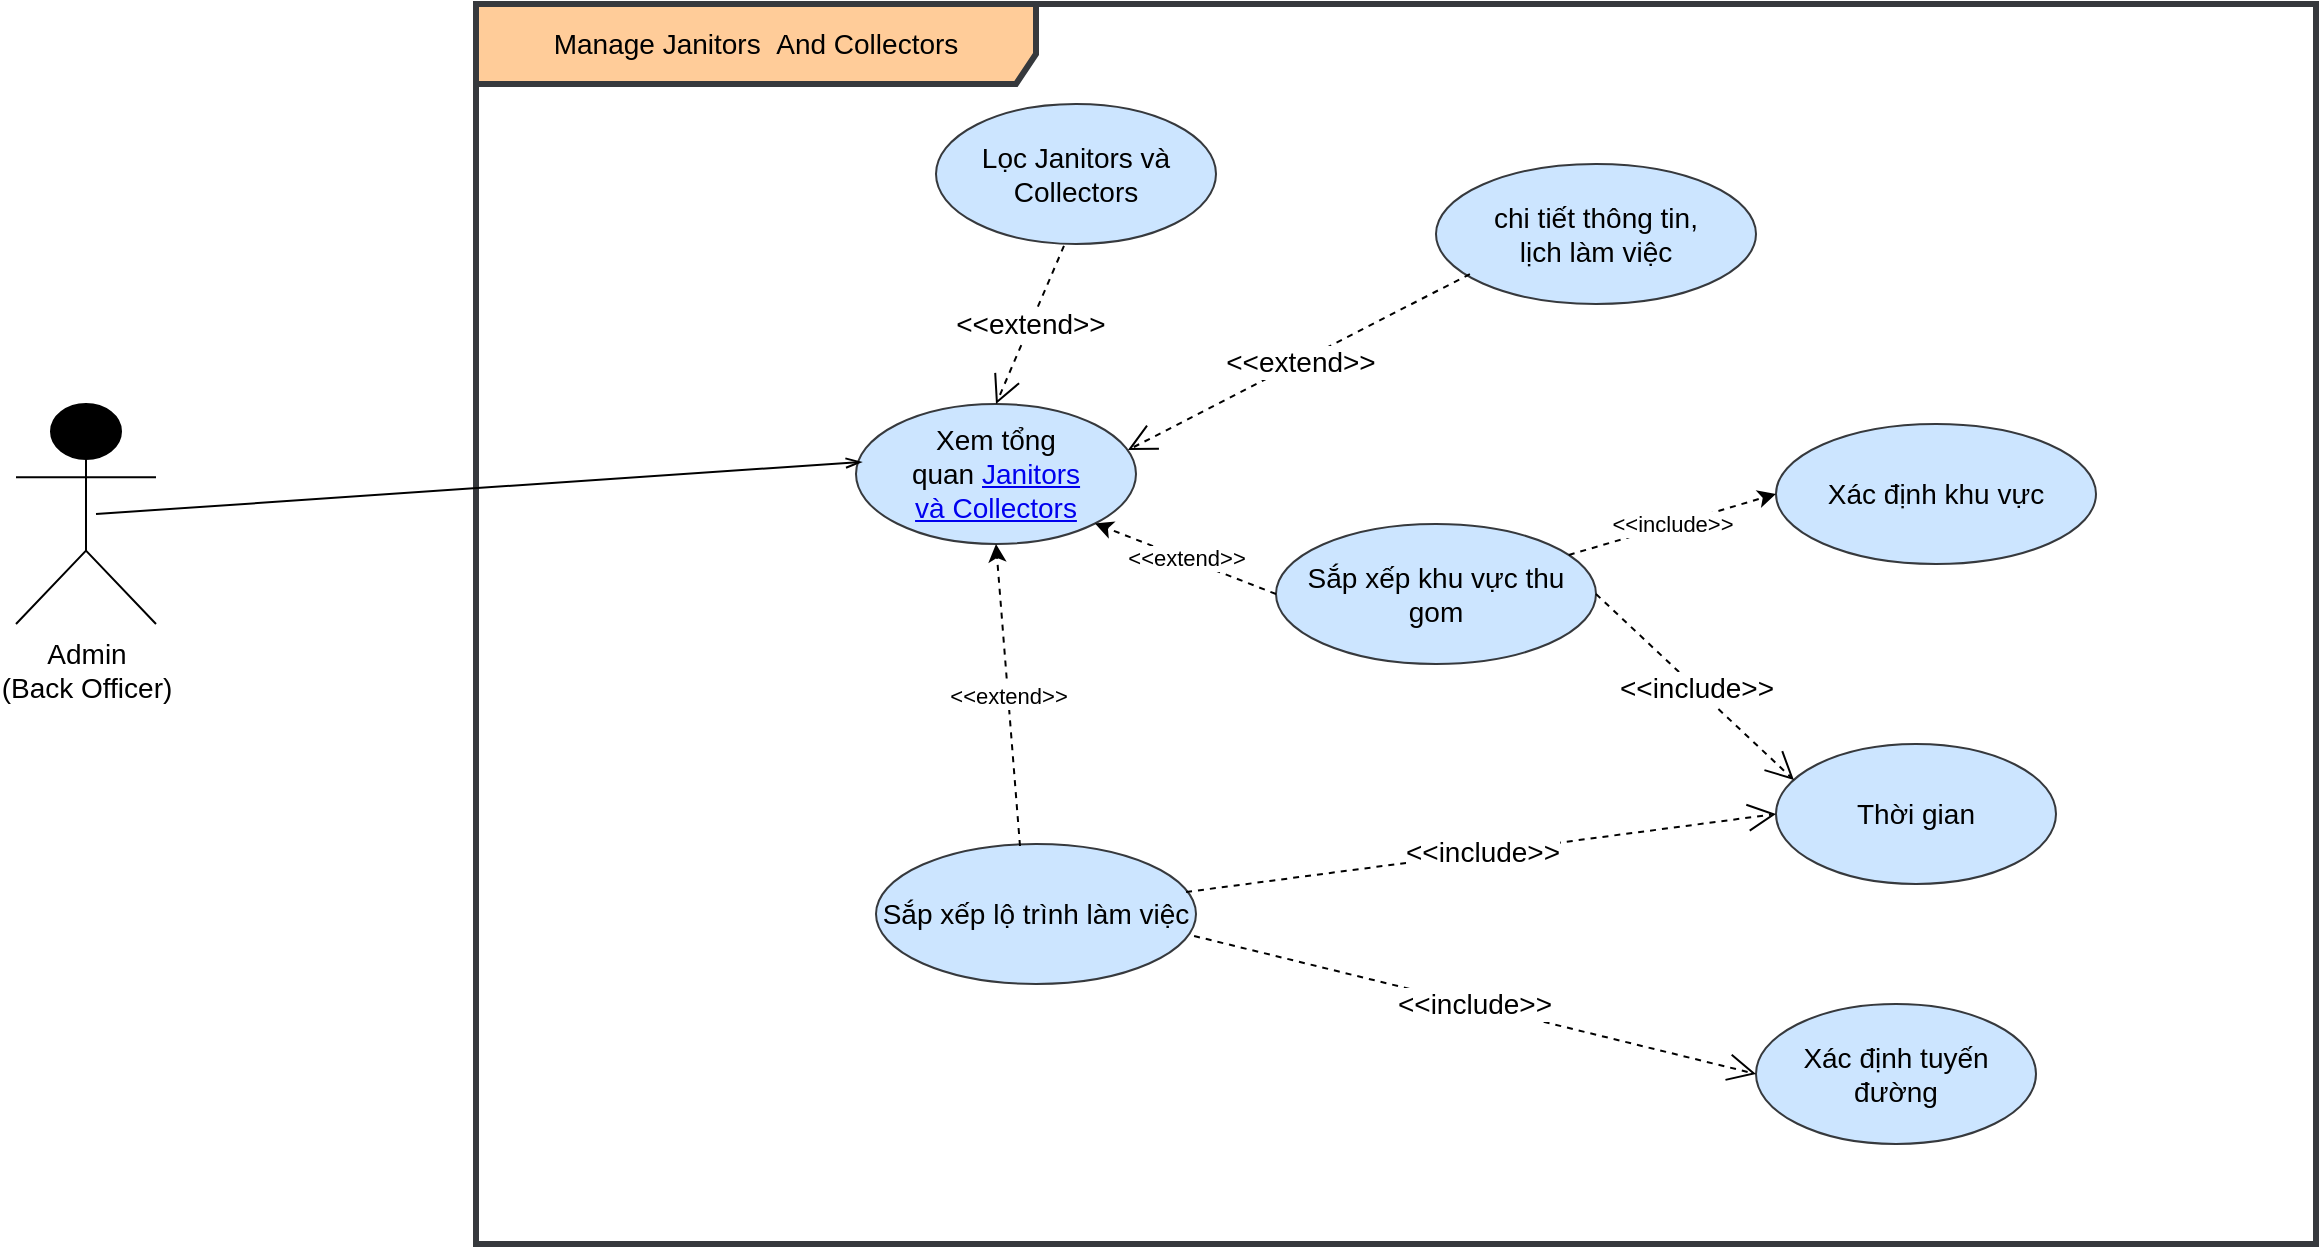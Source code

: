 <mxfile version="20.3.6" type="device"><diagram id="GnzRtK2g57-_hA0YiGj8" name="Page-1"><mxGraphModel dx="2912" dy="1065" grid="1" gridSize="10" guides="1" tooltips="1" connect="1" arrows="1" fold="1" page="1" pageScale="1" pageWidth="850" pageHeight="1100" math="0" shadow="0"><root><mxCell id="0"/><mxCell id="1" parent="0"/><mxCell id="X_tmMsr3wwNKuKBV7P9i-1" value="&lt;font style=&quot;font-size: 14px;&quot;&gt;Admin &lt;br&gt;(&lt;span style=&quot;font-family: Arial, sans-serif;&quot;&gt;Back Officer&lt;/span&gt;)&lt;/font&gt;" style="shape=umlActor;verticalLabelPosition=bottom;verticalAlign=top;html=1;fillColor=#000000;" parent="1" vertex="1"><mxGeometry x="-270" y="310" width="70" height="110" as="geometry"/></mxCell><mxCell id="X_tmMsr3wwNKuKBV7P9i-2" value="Manage&amp;nbsp;&lt;span&gt;Janitors&amp;nbsp;&amp;nbsp;And Collectors&lt;/span&gt;" style="shape=umlFrame;whiteSpace=wrap;html=1;fontSize=14;width=280;height=40;fillColor=#ffcc99;strokeColor=#36393d;strokeWidth=3;gradientColor=none;swimlaneFillColor=default;" parent="1" vertex="1"><mxGeometry x="-40" y="110" width="920" height="620" as="geometry"/></mxCell><mxCell id="X_tmMsr3wwNKuKBV7P9i-3" value="chi tiết thông tin, &lt;br&gt;lịch làm việc" style="ellipse;whiteSpace=wrap;html=1;fontSize=14;fillColor=#cce5ff;strokeColor=#36393d;" parent="1" vertex="1"><mxGeometry x="440" y="190" width="160" height="70" as="geometry"/></mxCell><mxCell id="X_tmMsr3wwNKuKBV7P9i-5" value="Sắp xếp lộ trình làm việc" style="ellipse;whiteSpace=wrap;html=1;fontSize=14;fillColor=#cce5ff;strokeColor=#36393d;" parent="1" vertex="1"><mxGeometry x="160" y="530" width="160" height="70" as="geometry"/></mxCell><mxCell id="X_tmMsr3wwNKuKBV7P9i-10" value="Thời gian" style="ellipse;whiteSpace=wrap;html=1;fontSize=14;fillColor=#cce5ff;strokeColor=#36393d;" parent="1" vertex="1"><mxGeometry x="610" y="480" width="140" height="70" as="geometry"/></mxCell><mxCell id="X_tmMsr3wwNKuKBV7P9i-11" value="Xác định tuyến đường" style="ellipse;whiteSpace=wrap;html=1;fontSize=14;fillColor=#cce5ff;strokeColor=#36393d;" parent="1" vertex="1"><mxGeometry x="600" y="610" width="140" height="70" as="geometry"/></mxCell><mxCell id="X_tmMsr3wwNKuKBV7P9i-18" value="&amp;lt;&amp;lt;include&amp;gt;&amp;gt;" style="endArrow=open;endSize=12;dashed=1;html=1;rounded=0;fontSize=14;entryX=0;entryY=0.5;entryDx=0;entryDy=0;exitX=0.994;exitY=0.657;exitDx=0;exitDy=0;exitPerimeter=0;" parent="1" source="X_tmMsr3wwNKuKBV7P9i-5" target="X_tmMsr3wwNKuKBV7P9i-11" edge="1"><mxGeometry width="160" relative="1" as="geometry"><mxPoint x="600" y="375" as="sourcePoint"/><mxPoint x="770" y="330" as="targetPoint"/></mxGeometry></mxCell><mxCell id="X_tmMsr3wwNKuKBV7P9i-19" value="&amp;lt;&amp;lt;include&amp;gt;&amp;gt;" style="endArrow=open;endSize=12;dashed=1;html=1;rounded=0;fontSize=14;entryX=0;entryY=0.5;entryDx=0;entryDy=0;exitX=0.969;exitY=0.343;exitDx=0;exitDy=0;exitPerimeter=0;" parent="1" source="X_tmMsr3wwNKuKBV7P9i-5" target="X_tmMsr3wwNKuKBV7P9i-10" edge="1"><mxGeometry width="160" relative="1" as="geometry"><mxPoint x="610" y="625" as="sourcePoint"/><mxPoint x="780" y="565" as="targetPoint"/></mxGeometry></mxCell><mxCell id="X_tmMsr3wwNKuKBV7P9i-24" value="&amp;lt;&amp;lt;extend&amp;gt;&amp;gt;" style="endArrow=open;endSize=12;dashed=1;html=1;rounded=0;fontSize=14;exitX=0.106;exitY=0.786;exitDx=0;exitDy=0;entryX=0.971;entryY=0.329;entryDx=0;entryDy=0;entryPerimeter=0;exitPerimeter=0;" parent="1" source="X_tmMsr3wwNKuKBV7P9i-3" target="X_tmMsr3wwNKuKBV7P9i-28" edge="1"><mxGeometry width="160" relative="1" as="geometry"><mxPoint x="610" y="179.97" as="sourcePoint"/><mxPoint x="350" y="380" as="targetPoint"/></mxGeometry></mxCell><mxCell id="X_tmMsr3wwNKuKBV7P9i-28" value="Xem tổng quan&amp;nbsp;&lt;a name=&quot;OLE_LINK27&quot;&gt;&lt;span&gt;Janitors&lt;br&gt;và Collectors&lt;/span&gt;&lt;/a&gt;" style="ellipse;whiteSpace=wrap;html=1;fontSize=14;fillColor=#cce5ff;strokeColor=#36393d;" parent="1" vertex="1"><mxGeometry x="150" y="310" width="140" height="70" as="geometry"/></mxCell><mxCell id="X_tmMsr3wwNKuKBV7P9i-31" value="" style="endArrow=openThin;endFill=0;html=1;rounded=0;fontSize=14;entryX=0.021;entryY=0.414;entryDx=0;entryDy=0;entryPerimeter=0;" parent="1" target="X_tmMsr3wwNKuKBV7P9i-28" edge="1"><mxGeometry width="160" relative="1" as="geometry"><mxPoint x="-230" y="365" as="sourcePoint"/><mxPoint x="320" y="390" as="targetPoint"/></mxGeometry></mxCell><mxCell id="X_tmMsr3wwNKuKBV7P9i-32" value="Lọc Janitors và Collectors" style="ellipse;whiteSpace=wrap;html=1;fontSize=14;fillColor=#cce5ff;strokeColor=#36393d;" parent="1" vertex="1"><mxGeometry x="190" y="160" width="140" height="70" as="geometry"/></mxCell><mxCell id="X_tmMsr3wwNKuKBV7P9i-34" value="&amp;lt;&amp;lt;extend&amp;gt;&amp;gt;" style="endArrow=open;endSize=12;dashed=1;html=1;rounded=0;fontSize=14;entryX=0.5;entryY=0;entryDx=0;entryDy=0;exitX=0.457;exitY=1.014;exitDx=0;exitDy=0;exitPerimeter=0;" parent="1" source="X_tmMsr3wwNKuKBV7P9i-32" target="X_tmMsr3wwNKuKBV7P9i-28" edge="1"><mxGeometry width="160" relative="1" as="geometry"><mxPoint x="284.476" y="209.891" as="sourcePoint"/><mxPoint x="260.04" y="360.01" as="targetPoint"/></mxGeometry></mxCell><mxCell id="CGY3jeuyN8TohG19Bz1T-2" value="&amp;lt;&amp;lt;extend&amp;gt;&amp;gt;" style="endArrow=classic;html=1;rounded=0;exitX=0.45;exitY=0.014;exitDx=0;exitDy=0;exitPerimeter=0;entryX=0.5;entryY=1;entryDx=0;entryDy=0;dashed=1;" parent="1" source="X_tmMsr3wwNKuKBV7P9i-5" target="X_tmMsr3wwNKuKBV7P9i-28" edge="1"><mxGeometry width="50" height="50" relative="1" as="geometry"><mxPoint x="170" y="600" as="sourcePoint"/><mxPoint x="220" y="550" as="targetPoint"/></mxGeometry></mxCell><mxCell id="mySbkjxmK5nbgQmX_q78-2" value="Sắp xếp khu vực thu gom" style="ellipse;whiteSpace=wrap;html=1;fontSize=14;fillColor=#cce5ff;strokeColor=#36393d;" vertex="1" parent="1"><mxGeometry x="360" y="370" width="160" height="70" as="geometry"/></mxCell><mxCell id="mySbkjxmK5nbgQmX_q78-3" value="&amp;lt;&amp;lt;extend&amp;gt;&amp;gt;" style="endArrow=classic;html=1;rounded=0;entryX=1;entryY=1;entryDx=0;entryDy=0;exitX=0;exitY=0.5;exitDx=0;exitDy=0;dashed=1;" edge="1" parent="1" source="mySbkjxmK5nbgQmX_q78-2" target="X_tmMsr3wwNKuKBV7P9i-28"><mxGeometry width="50" height="50" relative="1" as="geometry"><mxPoint x="170" y="560" as="sourcePoint"/><mxPoint x="220" y="510" as="targetPoint"/></mxGeometry></mxCell><mxCell id="mySbkjxmK5nbgQmX_q78-4" value="Xác định khu vực" style="ellipse;whiteSpace=wrap;html=1;fontSize=14;fillColor=#cce5ff;strokeColor=#36393d;" vertex="1" parent="1"><mxGeometry x="610" y="320" width="160" height="70" as="geometry"/></mxCell><mxCell id="mySbkjxmK5nbgQmX_q78-5" value="&amp;lt;&amp;lt;include&amp;gt;&amp;gt;" style="endArrow=classic;html=1;rounded=0;dashed=1;entryX=0;entryY=0.5;entryDx=0;entryDy=0;" edge="1" parent="1" source="mySbkjxmK5nbgQmX_q78-2" target="mySbkjxmK5nbgQmX_q78-4"><mxGeometry width="50" height="50" relative="1" as="geometry"><mxPoint x="170" y="580" as="sourcePoint"/><mxPoint x="220" y="530" as="targetPoint"/></mxGeometry></mxCell><mxCell id="mySbkjxmK5nbgQmX_q78-6" value="&amp;lt;&amp;lt;include&amp;gt;&amp;gt;" style="endArrow=open;endSize=12;dashed=1;html=1;rounded=0;fontSize=14;entryX=0.064;entryY=0.257;entryDx=0;entryDy=0;exitX=1;exitY=0.5;exitDx=0;exitDy=0;entryPerimeter=0;" edge="1" parent="1" source="mySbkjxmK5nbgQmX_q78-2" target="X_tmMsr3wwNKuKBV7P9i-10"><mxGeometry width="160" relative="1" as="geometry"><mxPoint x="325.04" y="564.01" as="sourcePoint"/><mxPoint x="620" y="525" as="targetPoint"/></mxGeometry></mxCell></root></mxGraphModel></diagram></mxfile>